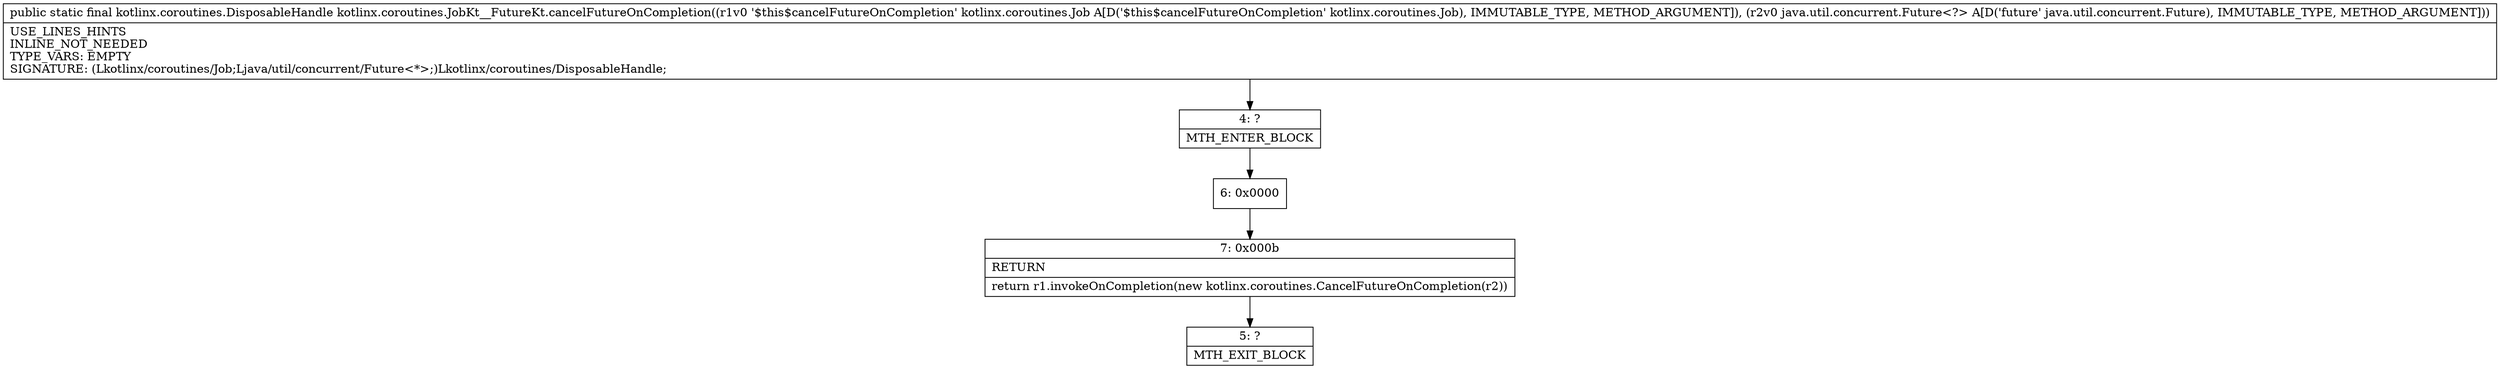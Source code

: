 digraph "CFG forkotlinx.coroutines.JobKt__FutureKt.cancelFutureOnCompletion(Lkotlinx\/coroutines\/Job;Ljava\/util\/concurrent\/Future;)Lkotlinx\/coroutines\/DisposableHandle;" {
Node_4 [shape=record,label="{4\:\ ?|MTH_ENTER_BLOCK\l}"];
Node_6 [shape=record,label="{6\:\ 0x0000}"];
Node_7 [shape=record,label="{7\:\ 0x000b|RETURN\l|return r1.invokeOnCompletion(new kotlinx.coroutines.CancelFutureOnCompletion(r2))\l}"];
Node_5 [shape=record,label="{5\:\ ?|MTH_EXIT_BLOCK\l}"];
MethodNode[shape=record,label="{public static final kotlinx.coroutines.DisposableHandle kotlinx.coroutines.JobKt__FutureKt.cancelFutureOnCompletion((r1v0 '$this$cancelFutureOnCompletion' kotlinx.coroutines.Job A[D('$this$cancelFutureOnCompletion' kotlinx.coroutines.Job), IMMUTABLE_TYPE, METHOD_ARGUMENT]), (r2v0 java.util.concurrent.Future\<?\> A[D('future' java.util.concurrent.Future), IMMUTABLE_TYPE, METHOD_ARGUMENT]))  | USE_LINES_HINTS\lINLINE_NOT_NEEDED\lTYPE_VARS: EMPTY\lSIGNATURE: (Lkotlinx\/coroutines\/Job;Ljava\/util\/concurrent\/Future\<*\>;)Lkotlinx\/coroutines\/DisposableHandle;\l}"];
MethodNode -> Node_4;Node_4 -> Node_6;
Node_6 -> Node_7;
Node_7 -> Node_5;
}

